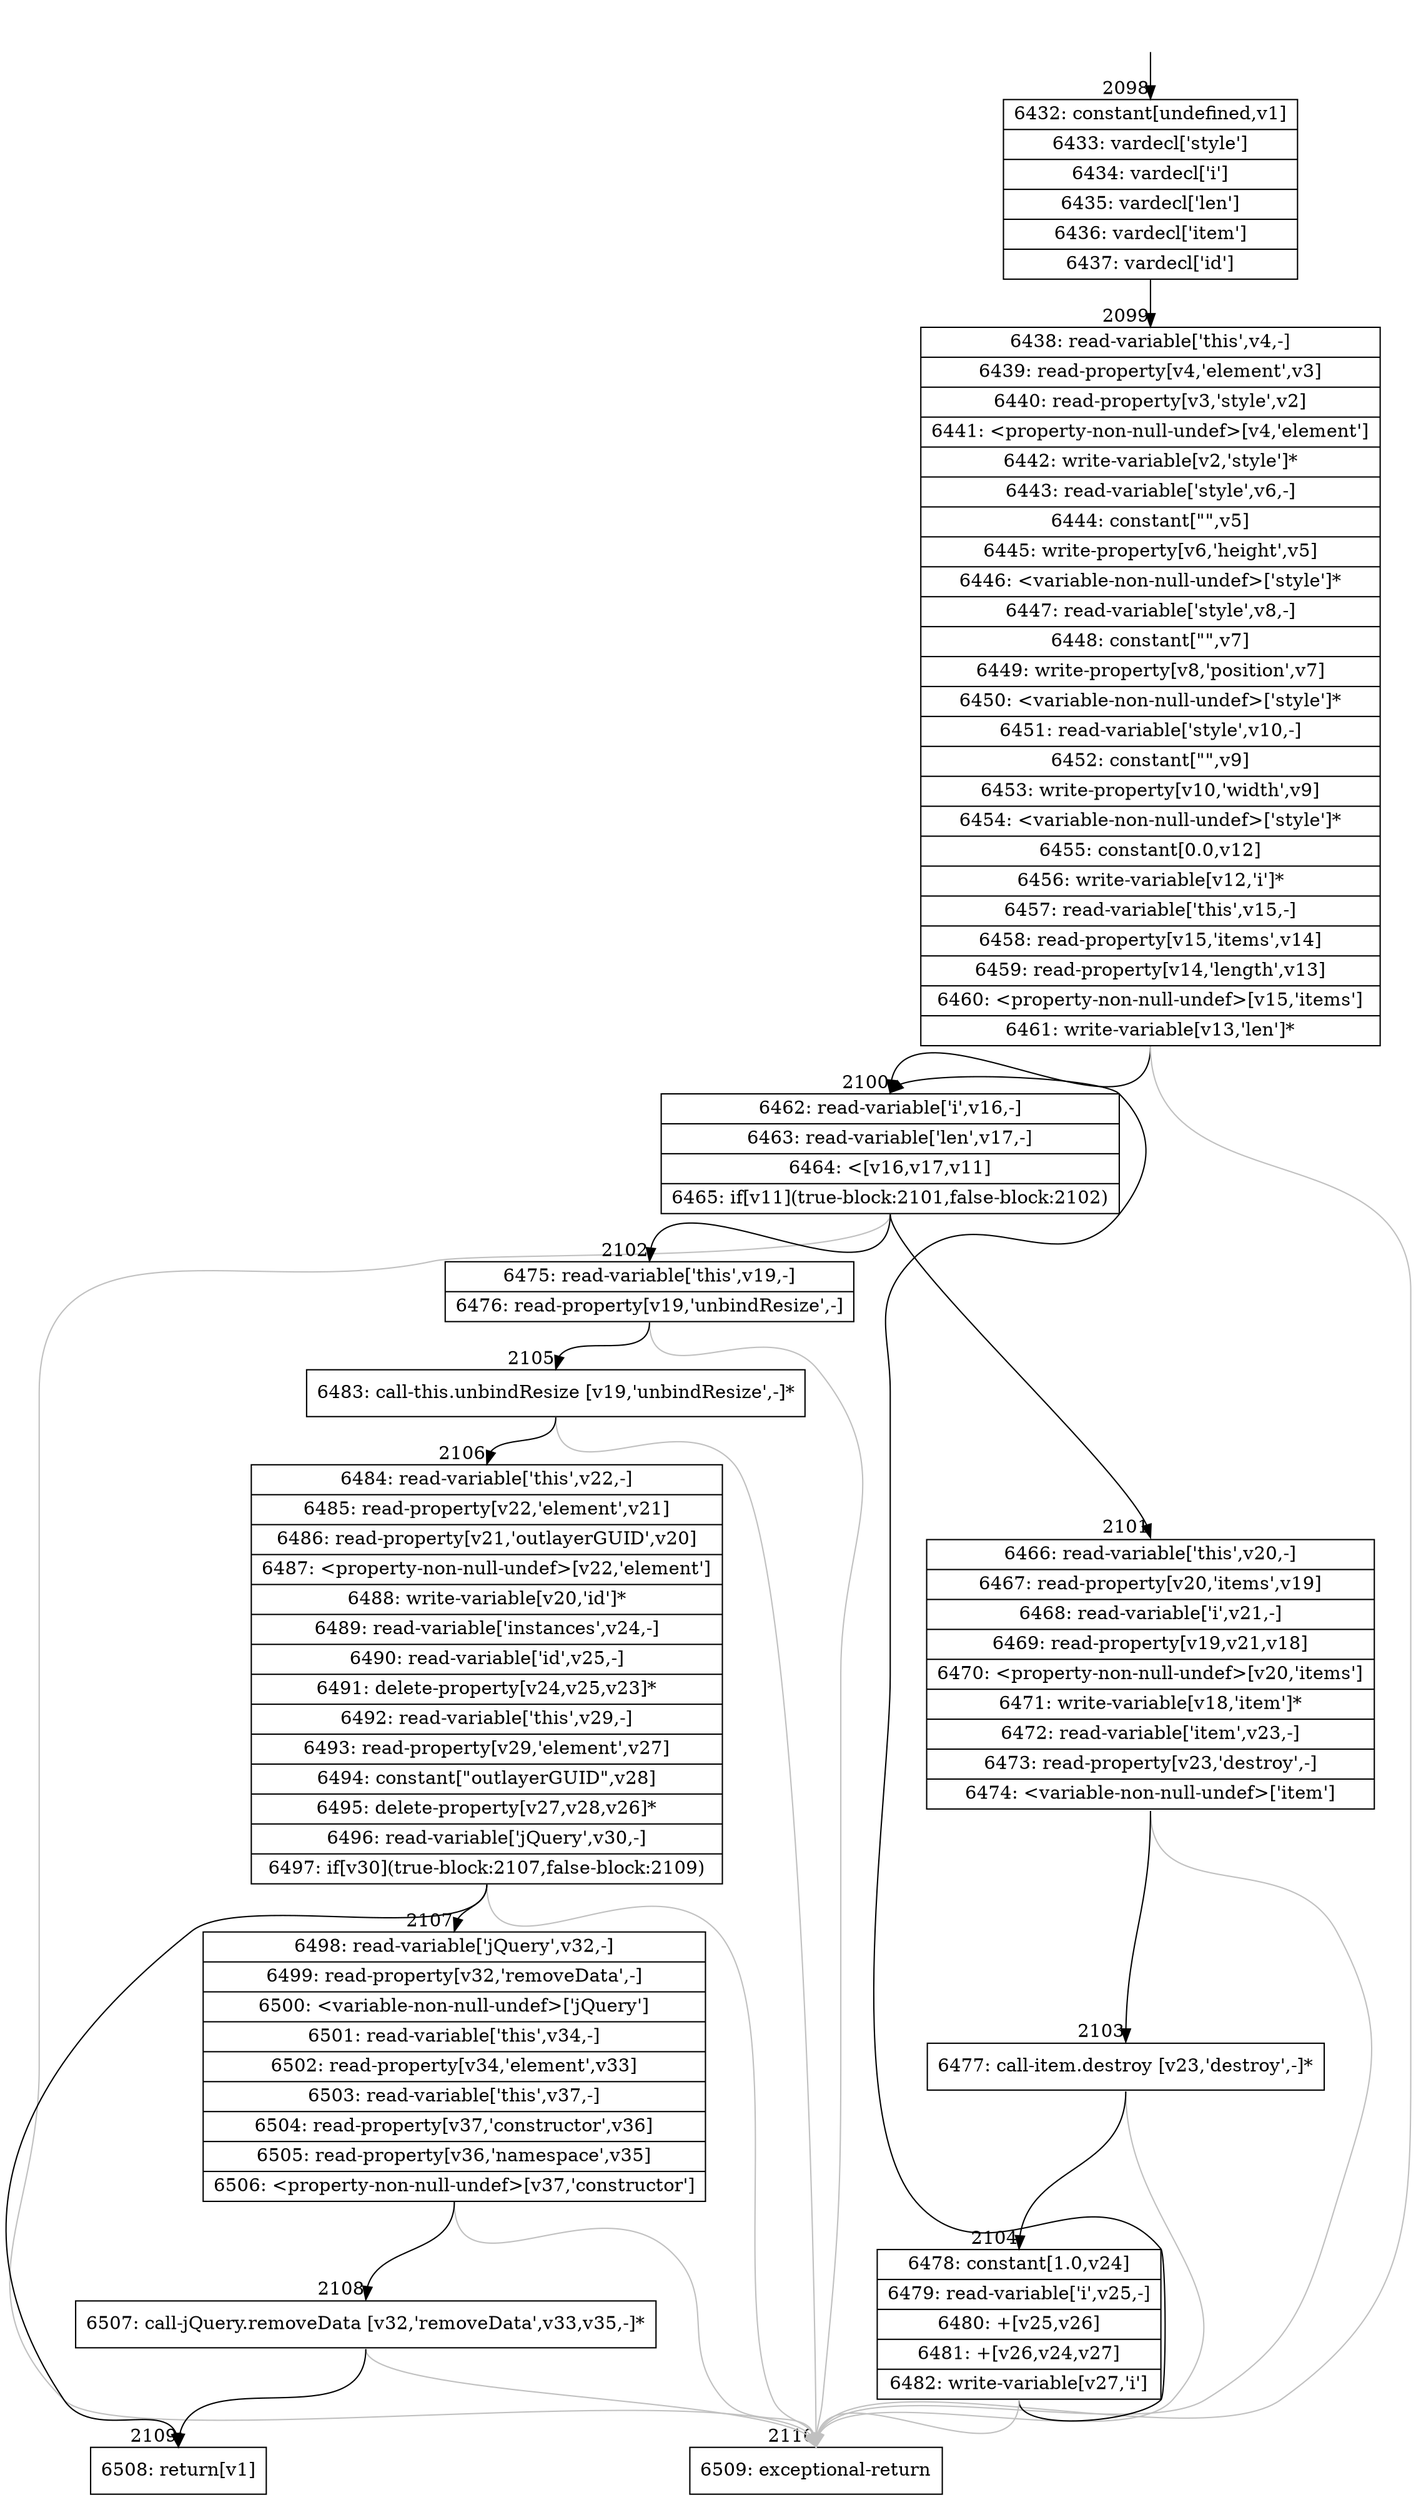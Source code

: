 digraph {
rankdir="TD"
BB_entry191[shape=none,label=""];
BB_entry191 -> BB2098 [tailport=s, headport=n, headlabel="    2098"]
BB2098 [shape=record label="{6432: constant[undefined,v1]|6433: vardecl['style']|6434: vardecl['i']|6435: vardecl['len']|6436: vardecl['item']|6437: vardecl['id']}" ] 
BB2098 -> BB2099 [tailport=s, headport=n, headlabel="      2099"]
BB2099 [shape=record label="{6438: read-variable['this',v4,-]|6439: read-property[v4,'element',v3]|6440: read-property[v3,'style',v2]|6441: \<property-non-null-undef\>[v4,'element']|6442: write-variable[v2,'style']*|6443: read-variable['style',v6,-]|6444: constant[\"\",v5]|6445: write-property[v6,'height',v5]|6446: \<variable-non-null-undef\>['style']*|6447: read-variable['style',v8,-]|6448: constant[\"\",v7]|6449: write-property[v8,'position',v7]|6450: \<variable-non-null-undef\>['style']*|6451: read-variable['style',v10,-]|6452: constant[\"\",v9]|6453: write-property[v10,'width',v9]|6454: \<variable-non-null-undef\>['style']*|6455: constant[0.0,v12]|6456: write-variable[v12,'i']*|6457: read-variable['this',v15,-]|6458: read-property[v15,'items',v14]|6459: read-property[v14,'length',v13]|6460: \<property-non-null-undef\>[v15,'items']|6461: write-variable[v13,'len']*}" ] 
BB2099 -> BB2100 [tailport=s, headport=n, headlabel="      2100"]
BB2099 -> BB2110 [tailport=s, headport=n, color=gray, headlabel="      2110"]
BB2100 [shape=record label="{6462: read-variable['i',v16,-]|6463: read-variable['len',v17,-]|6464: \<[v16,v17,v11]|6465: if[v11](true-block:2101,false-block:2102)}" ] 
BB2100 -> BB2101 [tailport=s, headport=n, headlabel="      2101"]
BB2100 -> BB2102 [tailport=s, headport=n, headlabel="      2102"]
BB2100 -> BB2110 [tailport=s, headport=n, color=gray]
BB2101 [shape=record label="{6466: read-variable['this',v20,-]|6467: read-property[v20,'items',v19]|6468: read-variable['i',v21,-]|6469: read-property[v19,v21,v18]|6470: \<property-non-null-undef\>[v20,'items']|6471: write-variable[v18,'item']*|6472: read-variable['item',v23,-]|6473: read-property[v23,'destroy',-]|6474: \<variable-non-null-undef\>['item']}" ] 
BB2101 -> BB2103 [tailport=s, headport=n, headlabel="      2103"]
BB2101 -> BB2110 [tailport=s, headport=n, color=gray]
BB2102 [shape=record label="{6475: read-variable['this',v19,-]|6476: read-property[v19,'unbindResize',-]}" ] 
BB2102 -> BB2105 [tailport=s, headport=n, headlabel="      2105"]
BB2102 -> BB2110 [tailport=s, headport=n, color=gray]
BB2103 [shape=record label="{6477: call-item.destroy [v23,'destroy',-]*}" ] 
BB2103 -> BB2104 [tailport=s, headport=n, headlabel="      2104"]
BB2103 -> BB2110 [tailport=s, headport=n, color=gray]
BB2104 [shape=record label="{6478: constant[1.0,v24]|6479: read-variable['i',v25,-]|6480: +[v25,v26]|6481: +[v26,v24,v27]|6482: write-variable[v27,'i']}" ] 
BB2104 -> BB2100 [tailport=s, headport=n]
BB2104 -> BB2110 [tailport=s, headport=n, color=gray]
BB2105 [shape=record label="{6483: call-this.unbindResize [v19,'unbindResize',-]*}" ] 
BB2105 -> BB2106 [tailport=s, headport=n, headlabel="      2106"]
BB2105 -> BB2110 [tailport=s, headport=n, color=gray]
BB2106 [shape=record label="{6484: read-variable['this',v22,-]|6485: read-property[v22,'element',v21]|6486: read-property[v21,'outlayerGUID',v20]|6487: \<property-non-null-undef\>[v22,'element']|6488: write-variable[v20,'id']*|6489: read-variable['instances',v24,-]|6490: read-variable['id',v25,-]|6491: delete-property[v24,v25,v23]*|6492: read-variable['this',v29,-]|6493: read-property[v29,'element',v27]|6494: constant[\"outlayerGUID\",v28]|6495: delete-property[v27,v28,v26]*|6496: read-variable['jQuery',v30,-]|6497: if[v30](true-block:2107,false-block:2109)}" ] 
BB2106 -> BB2107 [tailport=s, headport=n, headlabel="      2107"]
BB2106 -> BB2109 [tailport=s, headport=n, headlabel="      2109"]
BB2106 -> BB2110 [tailport=s, headport=n, color=gray]
BB2107 [shape=record label="{6498: read-variable['jQuery',v32,-]|6499: read-property[v32,'removeData',-]|6500: \<variable-non-null-undef\>['jQuery']|6501: read-variable['this',v34,-]|6502: read-property[v34,'element',v33]|6503: read-variable['this',v37,-]|6504: read-property[v37,'constructor',v36]|6505: read-property[v36,'namespace',v35]|6506: \<property-non-null-undef\>[v37,'constructor']}" ] 
BB2107 -> BB2108 [tailport=s, headport=n, headlabel="      2108"]
BB2107 -> BB2110 [tailport=s, headport=n, color=gray]
BB2108 [shape=record label="{6507: call-jQuery.removeData [v32,'removeData',v33,v35,-]*}" ] 
BB2108 -> BB2109 [tailport=s, headport=n]
BB2108 -> BB2110 [tailport=s, headport=n, color=gray]
BB2109 [shape=record label="{6508: return[v1]}" ] 
BB2110 [shape=record label="{6509: exceptional-return}" ] 
//#$~ 2908
}
